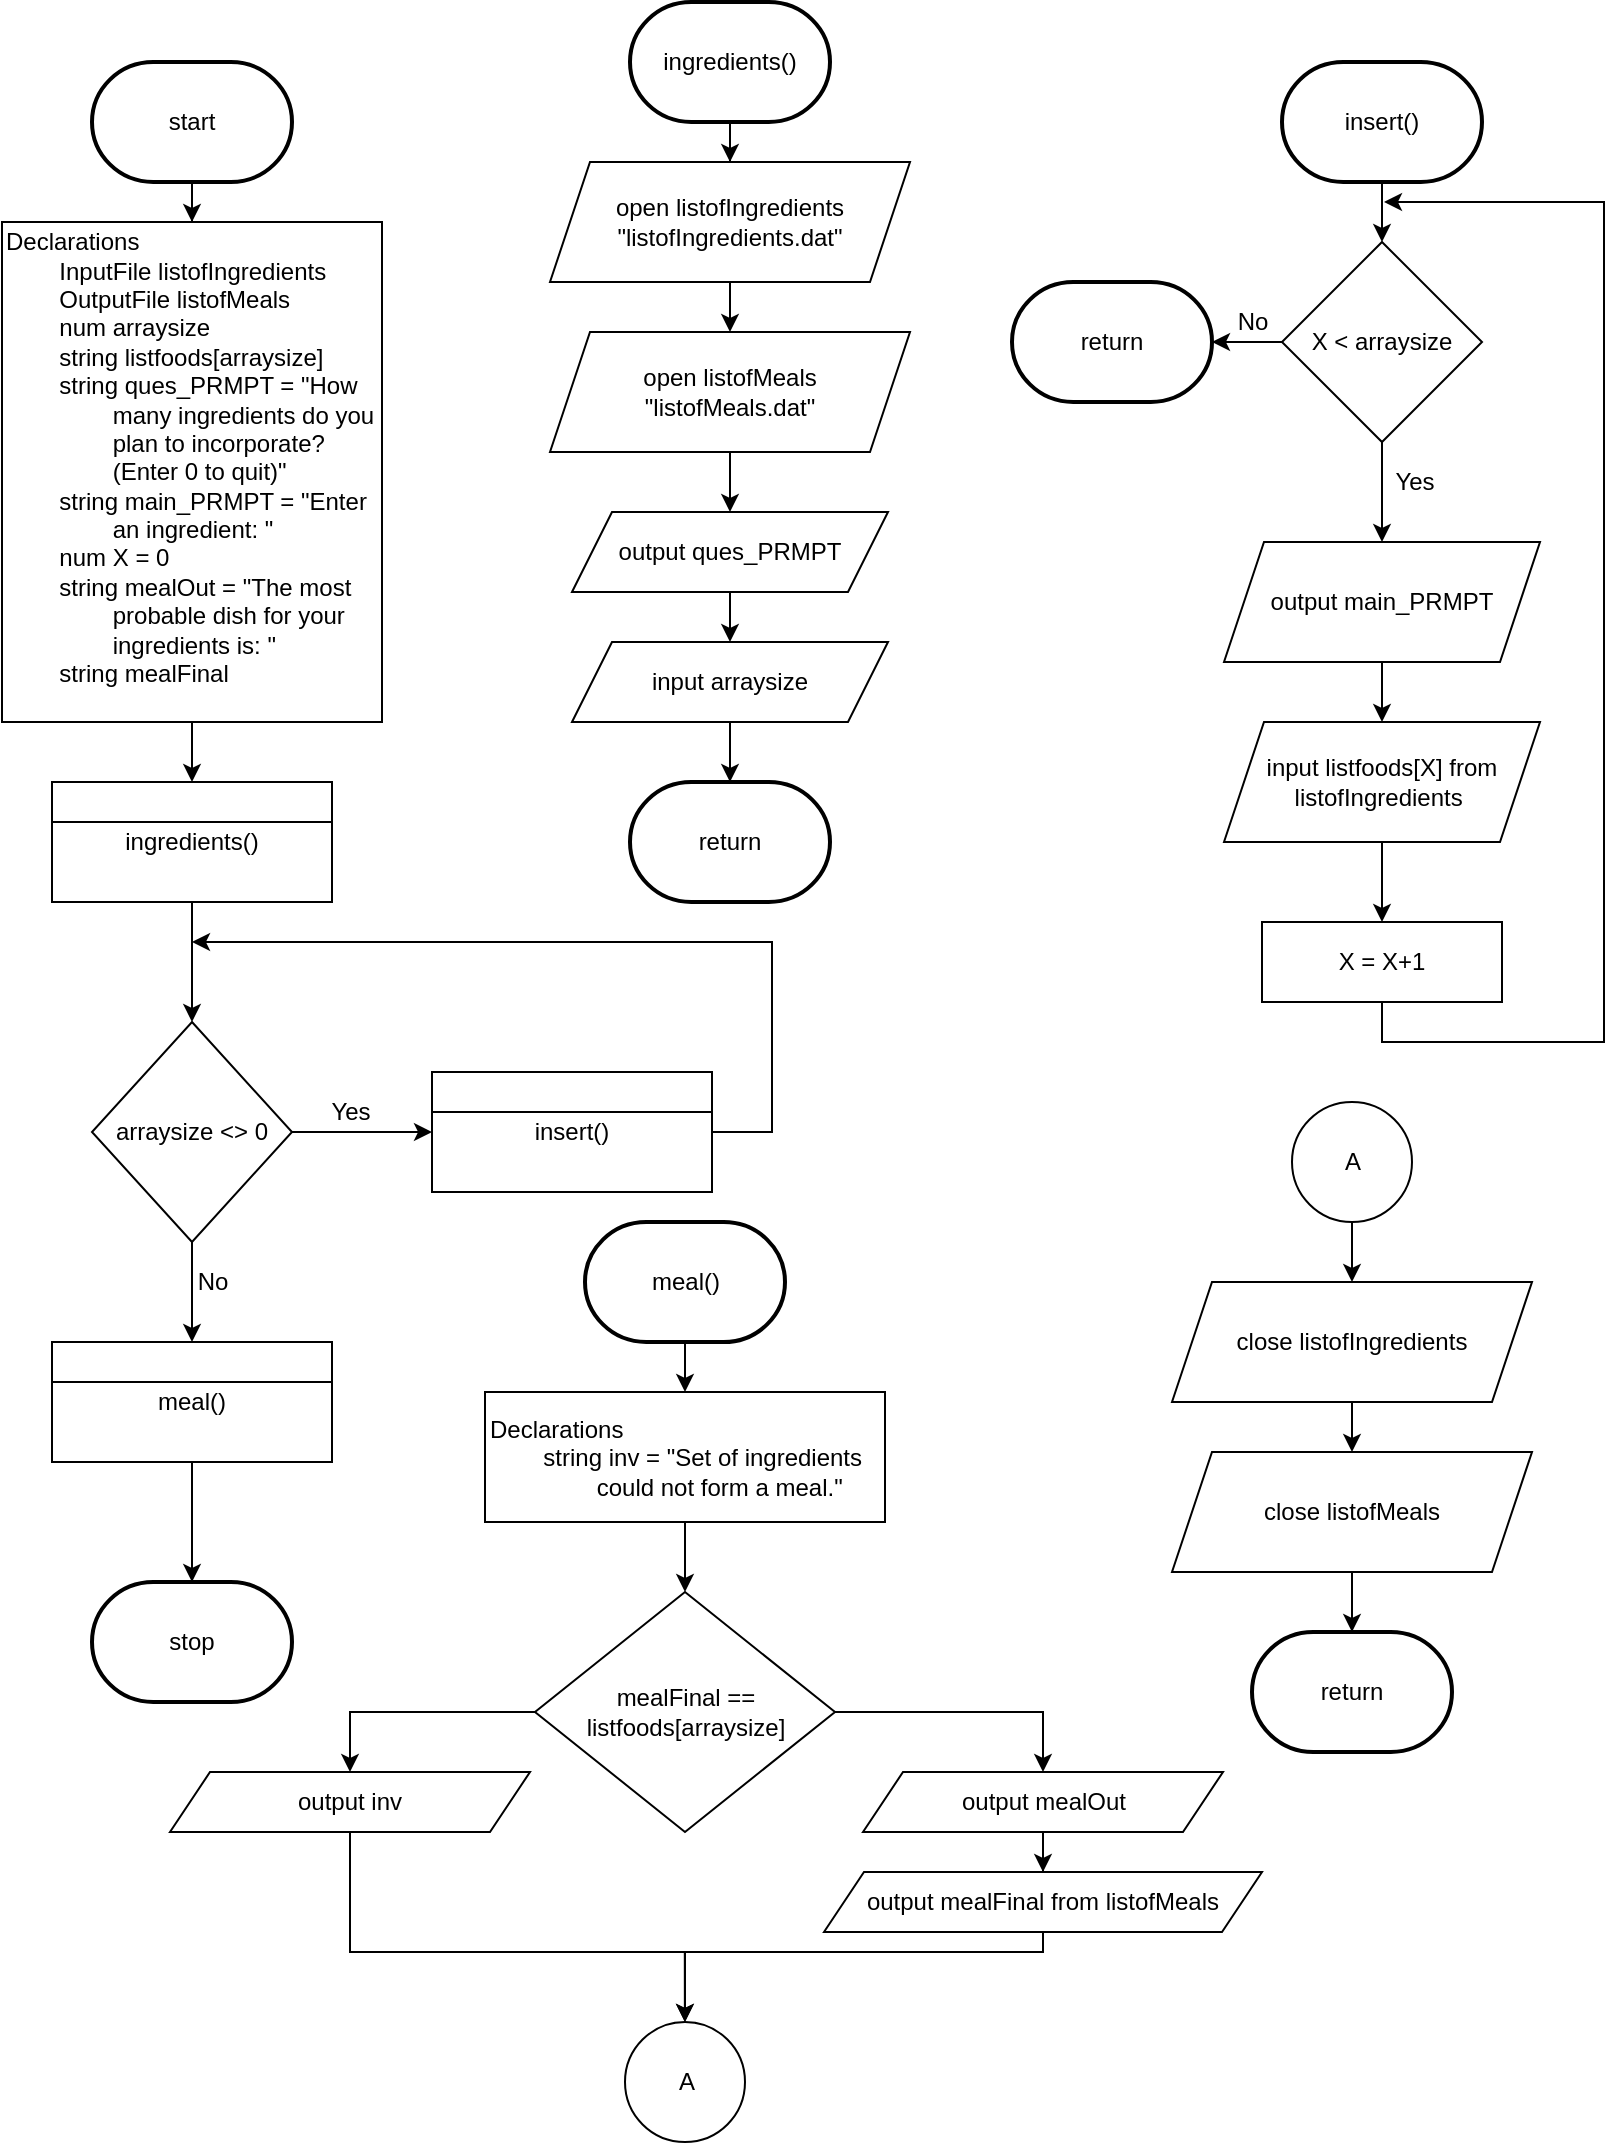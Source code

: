 <mxfile version="20.8.8" type="github"><diagram name="Page-1" id="V_jCujnqQdMbBygGrjx3"><mxGraphModel dx="1221" dy="636" grid="1" gridSize="10" guides="1" tooltips="1" connect="1" arrows="1" fold="1" page="1" pageScale="1" pageWidth="850" pageHeight="1100" math="0" shadow="0"><root><mxCell id="0"/><mxCell id="1" parent="0"/><mxCell id="37u4xXOBSYTTcf1YgB7o-165" style="edgeStyle=orthogonalEdgeStyle;rounded=0;orthogonalLoop=1;jettySize=auto;html=1;entryX=0.5;entryY=0;entryDx=0;entryDy=0;" edge="1" parent="1" source="37u4xXOBSYTTcf1YgB7o-1" target="37u4xXOBSYTTcf1YgB7o-2"><mxGeometry relative="1" as="geometry"/></mxCell><mxCell id="37u4xXOBSYTTcf1YgB7o-1" value="start" style="strokeWidth=2;html=1;shape=mxgraph.flowchart.terminator;whiteSpace=wrap;" vertex="1" parent="1"><mxGeometry x="70" y="40" width="100" height="60" as="geometry"/></mxCell><mxCell id="37u4xXOBSYTTcf1YgB7o-85" style="edgeStyle=orthogonalEdgeStyle;rounded=0;orthogonalLoop=1;jettySize=auto;html=1;entryX=0.5;entryY=0;entryDx=0;entryDy=0;" edge="1" parent="1" source="37u4xXOBSYTTcf1YgB7o-2" target="37u4xXOBSYTTcf1YgB7o-3"><mxGeometry relative="1" as="geometry"/></mxCell><mxCell id="37u4xXOBSYTTcf1YgB7o-2" value="Declarations&lt;br&gt;&lt;span style=&quot;white-space: pre;&quot;&gt;&#9;&lt;/span&gt;InputFile listofIngredients&lt;br&gt;&lt;span style=&quot;white-space: pre;&quot;&gt;&#9;&lt;/span&gt;OutputFile listofMeals&lt;br&gt;&lt;span style=&quot;white-space: pre;&quot;&gt;&#9;&lt;/span&gt;num arraysize&lt;br&gt;&lt;span style=&quot;white-space: pre;&quot;&gt;&#9;&lt;/span&gt;string listfoods[arraysize]&amp;nbsp;&lt;br&gt;&lt;span style=&quot;white-space: pre;&quot;&gt;&#9;&lt;/span&gt;string ques_PRMPT = &quot;How &lt;span style=&quot;white-space: pre;&quot;&gt;&#9;&lt;/span&gt;&lt;span style=&quot;white-space: pre;&quot;&gt;&#9;&lt;/span&gt;many ingredients do you &lt;span style=&quot;white-space: pre;&quot;&gt;&#9;&lt;/span&gt;&lt;span style=&quot;white-space: pre;&quot;&gt;&#9;&lt;/span&gt;plan to incorporate? &lt;span style=&quot;white-space: pre;&quot;&gt;&#9;&lt;/span&gt;&lt;span style=&quot;white-space: pre;&quot;&gt;&#9;&lt;/span&gt;(Enter 0 to quit)&quot;&lt;br&gt;&lt;span style=&quot;white-space: pre;&quot;&gt;&#9;&lt;/span&gt;string main_PRMPT = &quot;Enter &lt;span style=&quot;white-space: pre;&quot;&gt;&#9;&lt;/span&gt;&lt;span style=&quot;white-space: pre;&quot;&gt;&#9;&lt;/span&gt;an&amp;nbsp;ingredient: &quot;&lt;br&gt;&lt;span style=&quot;white-space: pre;&quot;&gt;&#9;&lt;/span&gt;num X = 0&lt;br&gt;&lt;span style=&quot;white-space: pre;&quot;&gt;&#9;&lt;/span&gt;string mealOut = &quot;The most &lt;span style=&quot;white-space: pre;&quot;&gt;&#9;&lt;/span&gt;&lt;span style=&quot;white-space: pre;&quot;&gt;&#9;&lt;/span&gt;probable dish for your &lt;span style=&quot;white-space: pre;&quot;&gt;&#9;&lt;/span&gt;&lt;span style=&quot;white-space: pre;&quot;&gt;&#9;&lt;/span&gt;ingredients is: &quot;&lt;br&gt;&lt;span style=&quot;white-space: pre;&quot;&gt;&#9;&lt;/span&gt;string mealFinal&lt;br&gt;&lt;span style=&quot;white-space: pre;&quot;&gt;&#9;&lt;/span&gt;" style="rounded=0;whiteSpace=wrap;html=1;align=left;" vertex="1" parent="1"><mxGeometry x="25" y="120" width="190" height="250" as="geometry"/></mxCell><mxCell id="37u4xXOBSYTTcf1YgB7o-5" value="" style="group" vertex="1" connectable="0" parent="1"><mxGeometry x="50" y="400" width="140" height="60" as="geometry"/></mxCell><mxCell id="37u4xXOBSYTTcf1YgB7o-3" value="ingredients()" style="rounded=0;whiteSpace=wrap;html=1;" vertex="1" parent="37u4xXOBSYTTcf1YgB7o-5"><mxGeometry width="140" height="60" as="geometry"/></mxCell><mxCell id="37u4xXOBSYTTcf1YgB7o-4" value="" style="endArrow=none;html=1;rounded=0;" edge="1" parent="37u4xXOBSYTTcf1YgB7o-5"><mxGeometry width="50" height="50" relative="1" as="geometry"><mxPoint y="20" as="sourcePoint"/><mxPoint x="140" y="20" as="targetPoint"/></mxGeometry></mxCell><mxCell id="37u4xXOBSYTTcf1YgB7o-125" style="edgeStyle=orthogonalEdgeStyle;rounded=0;orthogonalLoop=1;jettySize=auto;html=1;entryX=0.5;entryY=0;entryDx=0;entryDy=0;" edge="1" parent="1" source="37u4xXOBSYTTcf1YgB7o-6" target="37u4xXOBSYTTcf1YgB7o-73"><mxGeometry relative="1" as="geometry"/></mxCell><mxCell id="37u4xXOBSYTTcf1YgB7o-6" value="ingredients()" style="strokeWidth=2;html=1;shape=mxgraph.flowchart.terminator;whiteSpace=wrap;" vertex="1" parent="1"><mxGeometry x="339" y="10" width="100" height="60" as="geometry"/></mxCell><mxCell id="37u4xXOBSYTTcf1YgB7o-7" value="stop" style="strokeWidth=2;html=1;shape=mxgraph.flowchart.terminator;whiteSpace=wrap;" vertex="1" parent="1"><mxGeometry x="70" y="800" width="100" height="60" as="geometry"/></mxCell><mxCell id="37u4xXOBSYTTcf1YgB7o-15" style="edgeStyle=orthogonalEdgeStyle;rounded=0;orthogonalLoop=1;jettySize=auto;html=1;entryX=0.5;entryY=0;entryDx=0;entryDy=0;" edge="1" parent="1" source="37u4xXOBSYTTcf1YgB7o-8" target="37u4xXOBSYTTcf1YgB7o-9"><mxGeometry relative="1" as="geometry"/></mxCell><mxCell id="37u4xXOBSYTTcf1YgB7o-8" value="output ques_PRMPT" style="shape=parallelogram;perimeter=parallelogramPerimeter;whiteSpace=wrap;html=1;fixedSize=1;" vertex="1" parent="1"><mxGeometry x="310" y="265" width="158" height="40" as="geometry"/></mxCell><mxCell id="37u4xXOBSYTTcf1YgB7o-16" style="edgeStyle=orthogonalEdgeStyle;rounded=0;orthogonalLoop=1;jettySize=auto;html=1;entryX=0.5;entryY=0;entryDx=0;entryDy=0;entryPerimeter=0;" edge="1" parent="1" source="37u4xXOBSYTTcf1YgB7o-9" target="37u4xXOBSYTTcf1YgB7o-10"><mxGeometry relative="1" as="geometry"/></mxCell><mxCell id="37u4xXOBSYTTcf1YgB7o-9" value="input arraysize" style="shape=parallelogram;perimeter=parallelogramPerimeter;whiteSpace=wrap;html=1;fixedSize=1;" vertex="1" parent="1"><mxGeometry x="310" y="330" width="158" height="40" as="geometry"/></mxCell><mxCell id="37u4xXOBSYTTcf1YgB7o-10" value="return" style="strokeWidth=2;html=1;shape=mxgraph.flowchart.terminator;whiteSpace=wrap;" vertex="1" parent="1"><mxGeometry x="339" y="400" width="100" height="60" as="geometry"/></mxCell><mxCell id="37u4xXOBSYTTcf1YgB7o-17" value="" style="group" vertex="1" connectable="0" parent="1"><mxGeometry x="240" y="545" width="140" height="60" as="geometry"/></mxCell><mxCell id="37u4xXOBSYTTcf1YgB7o-18" value="insert()" style="rounded=0;whiteSpace=wrap;html=1;" vertex="1" parent="37u4xXOBSYTTcf1YgB7o-17"><mxGeometry width="140" height="60" as="geometry"/></mxCell><mxCell id="37u4xXOBSYTTcf1YgB7o-19" value="" style="endArrow=none;html=1;rounded=0;" edge="1" parent="37u4xXOBSYTTcf1YgB7o-17"><mxGeometry width="50" height="50" relative="1" as="geometry"><mxPoint y="20" as="sourcePoint"/><mxPoint x="140" y="20" as="targetPoint"/></mxGeometry></mxCell><mxCell id="37u4xXOBSYTTcf1YgB7o-45" style="edgeStyle=orthogonalEdgeStyle;rounded=0;orthogonalLoop=1;jettySize=auto;html=1;entryX=0.5;entryY=0;entryDx=0;entryDy=0;" edge="1" parent="1" source="37u4xXOBSYTTcf1YgB7o-23" target="37u4xXOBSYTTcf1YgB7o-28"><mxGeometry relative="1" as="geometry"/></mxCell><mxCell id="37u4xXOBSYTTcf1YgB7o-23" value="insert()" style="strokeWidth=2;html=1;shape=mxgraph.flowchart.terminator;whiteSpace=wrap;" vertex="1" parent="1"><mxGeometry x="665" y="40" width="100" height="60" as="geometry"/></mxCell><mxCell id="37u4xXOBSYTTcf1YgB7o-40" style="edgeStyle=orthogonalEdgeStyle;rounded=0;orthogonalLoop=1;jettySize=auto;html=1;entryX=0.5;entryY=0;entryDx=0;entryDy=0;" edge="1" parent="1" source="37u4xXOBSYTTcf1YgB7o-24" target="37u4xXOBSYTTcf1YgB7o-29"><mxGeometry relative="1" as="geometry"/></mxCell><mxCell id="37u4xXOBSYTTcf1YgB7o-24" value="output main_PRMPT" style="shape=parallelogram;perimeter=parallelogramPerimeter;whiteSpace=wrap;html=1;fixedSize=1;" vertex="1" parent="1"><mxGeometry x="636" y="280" width="158" height="60" as="geometry"/></mxCell><mxCell id="37u4xXOBSYTTcf1YgB7o-87" style="edgeStyle=orthogonalEdgeStyle;rounded=0;orthogonalLoop=1;jettySize=auto;html=1;entryX=0;entryY=0.5;entryDx=0;entryDy=0;" edge="1" parent="1" source="37u4xXOBSYTTcf1YgB7o-26" target="37u4xXOBSYTTcf1YgB7o-18"><mxGeometry relative="1" as="geometry"/></mxCell><mxCell id="37u4xXOBSYTTcf1YgB7o-90" style="edgeStyle=orthogonalEdgeStyle;rounded=0;orthogonalLoop=1;jettySize=auto;html=1;entryX=0.5;entryY=0;entryDx=0;entryDy=0;" edge="1" parent="1" source="37u4xXOBSYTTcf1YgB7o-26" target="37u4xXOBSYTTcf1YgB7o-69"><mxGeometry relative="1" as="geometry"/></mxCell><mxCell id="37u4xXOBSYTTcf1YgB7o-26" value="arraysize &amp;lt;&amp;gt; 0" style="rhombus;whiteSpace=wrap;html=1;" vertex="1" parent="1"><mxGeometry x="70" y="520" width="100" height="110" as="geometry"/></mxCell><mxCell id="37u4xXOBSYTTcf1YgB7o-39" style="edgeStyle=orthogonalEdgeStyle;rounded=0;orthogonalLoop=1;jettySize=auto;html=1;entryX=0.5;entryY=0;entryDx=0;entryDy=0;" edge="1" parent="1" source="37u4xXOBSYTTcf1YgB7o-28" target="37u4xXOBSYTTcf1YgB7o-24"><mxGeometry relative="1" as="geometry"/></mxCell><mxCell id="37u4xXOBSYTTcf1YgB7o-66" style="edgeStyle=orthogonalEdgeStyle;rounded=0;orthogonalLoop=1;jettySize=auto;html=1;entryX=1;entryY=0.5;entryDx=0;entryDy=0;entryPerimeter=0;" edge="1" parent="1" source="37u4xXOBSYTTcf1YgB7o-28" target="37u4xXOBSYTTcf1YgB7o-52"><mxGeometry relative="1" as="geometry"/></mxCell><mxCell id="37u4xXOBSYTTcf1YgB7o-28" value="X &amp;lt; arraysize" style="rhombus;whiteSpace=wrap;html=1;" vertex="1" parent="1"><mxGeometry x="665" y="130" width="100" height="100" as="geometry"/></mxCell><mxCell id="37u4xXOBSYTTcf1YgB7o-126" style="edgeStyle=orthogonalEdgeStyle;rounded=0;orthogonalLoop=1;jettySize=auto;html=1;entryX=0.5;entryY=0;entryDx=0;entryDy=0;" edge="1" parent="1" source="37u4xXOBSYTTcf1YgB7o-29" target="37u4xXOBSYTTcf1YgB7o-38"><mxGeometry relative="1" as="geometry"/></mxCell><mxCell id="37u4xXOBSYTTcf1YgB7o-29" value="input listfoods[X] from listofIngredients&amp;nbsp;" style="shape=parallelogram;perimeter=parallelogramPerimeter;whiteSpace=wrap;html=1;fixedSize=1;" vertex="1" parent="1"><mxGeometry x="636" y="370" width="158" height="60" as="geometry"/></mxCell><mxCell id="37u4xXOBSYTTcf1YgB7o-49" style="edgeStyle=orthogonalEdgeStyle;rounded=0;orthogonalLoop=1;jettySize=auto;html=1;" edge="1" parent="1" source="37u4xXOBSYTTcf1YgB7o-38"><mxGeometry relative="1" as="geometry"><mxPoint x="716" y="110" as="targetPoint"/><Array as="points"><mxPoint x="715" y="530"/><mxPoint x="826" y="530"/><mxPoint x="826" y="110"/></Array></mxGeometry></mxCell><mxCell id="37u4xXOBSYTTcf1YgB7o-38" value="X = X+1" style="rounded=0;whiteSpace=wrap;html=1;" vertex="1" parent="1"><mxGeometry x="655" y="470" width="120" height="40" as="geometry"/></mxCell><mxCell id="37u4xXOBSYTTcf1YgB7o-50" value="Yes" style="text;html=1;align=center;verticalAlign=middle;resizable=0;points=[];autosize=1;strokeColor=none;fillColor=none;" vertex="1" parent="1"><mxGeometry x="711" y="235" width="40" height="30" as="geometry"/></mxCell><mxCell id="37u4xXOBSYTTcf1YgB7o-52" value="return" style="strokeWidth=2;html=1;shape=mxgraph.flowchart.terminator;whiteSpace=wrap;" vertex="1" parent="1"><mxGeometry x="530" y="150" width="100" height="60" as="geometry"/></mxCell><mxCell id="37u4xXOBSYTTcf1YgB7o-67" value="No" style="text;html=1;align=center;verticalAlign=middle;resizable=0;points=[];autosize=1;strokeColor=none;fillColor=none;" vertex="1" parent="1"><mxGeometry x="630" y="155" width="40" height="30" as="geometry"/></mxCell><mxCell id="37u4xXOBSYTTcf1YgB7o-68" value="" style="group" vertex="1" connectable="0" parent="1"><mxGeometry x="50" y="680" width="140" height="60" as="geometry"/></mxCell><mxCell id="37u4xXOBSYTTcf1YgB7o-69" value="meal()" style="rounded=0;whiteSpace=wrap;html=1;" vertex="1" parent="37u4xXOBSYTTcf1YgB7o-68"><mxGeometry width="140" height="60" as="geometry"/></mxCell><mxCell id="37u4xXOBSYTTcf1YgB7o-70" value="" style="endArrow=none;html=1;rounded=0;" edge="1" parent="37u4xXOBSYTTcf1YgB7o-68"><mxGeometry width="50" height="50" relative="1" as="geometry"><mxPoint y="20" as="sourcePoint"/><mxPoint x="140" y="20" as="targetPoint"/></mxGeometry></mxCell><mxCell id="37u4xXOBSYTTcf1YgB7o-152" style="edgeStyle=orthogonalEdgeStyle;rounded=0;orthogonalLoop=1;jettySize=auto;html=1;entryX=0.5;entryY=0;entryDx=0;entryDy=0;" edge="1" parent="1" source="37u4xXOBSYTTcf1YgB7o-71" target="37u4xXOBSYTTcf1YgB7o-151"><mxGeometry relative="1" as="geometry"/></mxCell><mxCell id="37u4xXOBSYTTcf1YgB7o-71" value="meal()" style="strokeWidth=2;html=1;shape=mxgraph.flowchart.terminator;whiteSpace=wrap;" vertex="1" parent="1"><mxGeometry x="316.5" y="620" width="100" height="60" as="geometry"/></mxCell><mxCell id="37u4xXOBSYTTcf1YgB7o-124" style="edgeStyle=orthogonalEdgeStyle;rounded=0;orthogonalLoop=1;jettySize=auto;html=1;entryX=0.5;entryY=0;entryDx=0;entryDy=0;" edge="1" parent="1" source="37u4xXOBSYTTcf1YgB7o-73" target="37u4xXOBSYTTcf1YgB7o-74"><mxGeometry relative="1" as="geometry"/></mxCell><mxCell id="37u4xXOBSYTTcf1YgB7o-73" value="open listofIngredients&lt;br&gt;&quot;listofIngredients.dat&quot;" style="shape=parallelogram;perimeter=parallelogramPerimeter;whiteSpace=wrap;html=1;fixedSize=1;" vertex="1" parent="1"><mxGeometry x="299" y="90" width="180" height="60" as="geometry"/></mxCell><mxCell id="37u4xXOBSYTTcf1YgB7o-123" style="edgeStyle=orthogonalEdgeStyle;rounded=0;orthogonalLoop=1;jettySize=auto;html=1;entryX=0.5;entryY=0;entryDx=0;entryDy=0;" edge="1" parent="1" source="37u4xXOBSYTTcf1YgB7o-74" target="37u4xXOBSYTTcf1YgB7o-8"><mxGeometry relative="1" as="geometry"/></mxCell><mxCell id="37u4xXOBSYTTcf1YgB7o-74" value="open listofMeals&lt;br&gt;&quot;listofMeals.dat&quot;" style="shape=parallelogram;perimeter=parallelogramPerimeter;whiteSpace=wrap;html=1;fixedSize=1;" vertex="1" parent="1"><mxGeometry x="299" y="175" width="180" height="60" as="geometry"/></mxCell><mxCell id="37u4xXOBSYTTcf1YgB7o-86" style="edgeStyle=orthogonalEdgeStyle;rounded=0;orthogonalLoop=1;jettySize=auto;html=1;entryX=0.5;entryY=0;entryDx=0;entryDy=0;" edge="1" parent="1" source="37u4xXOBSYTTcf1YgB7o-3" target="37u4xXOBSYTTcf1YgB7o-26"><mxGeometry relative="1" as="geometry"/></mxCell><mxCell id="37u4xXOBSYTTcf1YgB7o-89" style="edgeStyle=orthogonalEdgeStyle;rounded=0;orthogonalLoop=1;jettySize=auto;html=1;" edge="1" parent="1" source="37u4xXOBSYTTcf1YgB7o-18"><mxGeometry relative="1" as="geometry"><mxPoint x="120" y="480" as="targetPoint"/><Array as="points"><mxPoint x="410" y="575"/><mxPoint x="410" y="480"/></Array></mxGeometry></mxCell><mxCell id="37u4xXOBSYTTcf1YgB7o-91" value="Yes" style="text;html=1;align=center;verticalAlign=middle;resizable=0;points=[];autosize=1;strokeColor=none;fillColor=none;" vertex="1" parent="1"><mxGeometry x="179" y="550" width="40" height="30" as="geometry"/></mxCell><mxCell id="37u4xXOBSYTTcf1YgB7o-92" value="No" style="text;html=1;align=center;verticalAlign=middle;resizable=0;points=[];autosize=1;strokeColor=none;fillColor=none;" vertex="1" parent="1"><mxGeometry x="110" y="635" width="40" height="30" as="geometry"/></mxCell><mxCell id="37u4xXOBSYTTcf1YgB7o-93" style="edgeStyle=orthogonalEdgeStyle;rounded=0;orthogonalLoop=1;jettySize=auto;html=1;entryX=0.5;entryY=0;entryDx=0;entryDy=0;entryPerimeter=0;" edge="1" parent="1" source="37u4xXOBSYTTcf1YgB7o-69" target="37u4xXOBSYTTcf1YgB7o-7"><mxGeometry relative="1" as="geometry"/></mxCell><mxCell id="37u4xXOBSYTTcf1YgB7o-105" style="edgeStyle=orthogonalEdgeStyle;rounded=0;orthogonalLoop=1;jettySize=auto;html=1;entryX=0.5;entryY=0;entryDx=0;entryDy=0;" edge="1" parent="1" source="37u4xXOBSYTTcf1YgB7o-98" target="37u4xXOBSYTTcf1YgB7o-99"><mxGeometry relative="1" as="geometry"/></mxCell><mxCell id="37u4xXOBSYTTcf1YgB7o-98" value="close listofIngredients" style="shape=parallelogram;perimeter=parallelogramPerimeter;whiteSpace=wrap;html=1;fixedSize=1;" vertex="1" parent="1"><mxGeometry x="610" y="650" width="180" height="60" as="geometry"/></mxCell><mxCell id="37u4xXOBSYTTcf1YgB7o-106" style="edgeStyle=orthogonalEdgeStyle;rounded=0;orthogonalLoop=1;jettySize=auto;html=1;entryX=0.5;entryY=0;entryDx=0;entryDy=0;entryPerimeter=0;" edge="1" parent="1" source="37u4xXOBSYTTcf1YgB7o-99" target="37u4xXOBSYTTcf1YgB7o-100"><mxGeometry relative="1" as="geometry"/></mxCell><mxCell id="37u4xXOBSYTTcf1YgB7o-99" value="close listofMeals" style="shape=parallelogram;perimeter=parallelogramPerimeter;whiteSpace=wrap;html=1;fixedSize=1;" vertex="1" parent="1"><mxGeometry x="610" y="735" width="180" height="60" as="geometry"/></mxCell><mxCell id="37u4xXOBSYTTcf1YgB7o-100" value="return" style="strokeWidth=2;html=1;shape=mxgraph.flowchart.terminator;whiteSpace=wrap;" vertex="1" parent="1"><mxGeometry x="650" y="825" width="100" height="60" as="geometry"/></mxCell><mxCell id="37u4xXOBSYTTcf1YgB7o-133" value="" style="group" vertex="1" connectable="0" parent="1"><mxGeometry x="336.5" y="1020" width="60" height="60" as="geometry"/></mxCell><mxCell id="37u4xXOBSYTTcf1YgB7o-131" value="" style="verticalLabelPosition=bottom;verticalAlign=top;html=1;shape=mxgraph.flowchart.on-page_reference;" vertex="1" parent="37u4xXOBSYTTcf1YgB7o-133"><mxGeometry width="60" height="60" as="geometry"/></mxCell><mxCell id="37u4xXOBSYTTcf1YgB7o-132" value="A" style="text;html=1;align=center;verticalAlign=middle;resizable=0;points=[];autosize=1;strokeColor=none;fillColor=none;" vertex="1" parent="37u4xXOBSYTTcf1YgB7o-133"><mxGeometry x="15" y="15" width="30" height="30" as="geometry"/></mxCell><mxCell id="37u4xXOBSYTTcf1YgB7o-134" value="" style="group" vertex="1" connectable="0" parent="1"><mxGeometry x="670" y="560" width="60" height="60" as="geometry"/></mxCell><mxCell id="37u4xXOBSYTTcf1YgB7o-135" value="" style="verticalLabelPosition=bottom;verticalAlign=top;html=1;shape=mxgraph.flowchart.on-page_reference;" vertex="1" parent="37u4xXOBSYTTcf1YgB7o-134"><mxGeometry width="60" height="60" as="geometry"/></mxCell><mxCell id="37u4xXOBSYTTcf1YgB7o-136" value="A" style="text;html=1;align=center;verticalAlign=middle;resizable=0;points=[];autosize=1;strokeColor=none;fillColor=none;" vertex="1" parent="37u4xXOBSYTTcf1YgB7o-134"><mxGeometry x="15" y="15" width="30" height="30" as="geometry"/></mxCell><mxCell id="37u4xXOBSYTTcf1YgB7o-156" style="edgeStyle=orthogonalEdgeStyle;rounded=0;orthogonalLoop=1;jettySize=auto;html=1;entryX=0.5;entryY=0;entryDx=0;entryDy=0;" edge="1" parent="1" source="37u4xXOBSYTTcf1YgB7o-137" target="37u4xXOBSYTTcf1YgB7o-139"><mxGeometry relative="1" as="geometry"/></mxCell><mxCell id="37u4xXOBSYTTcf1YgB7o-137" value="output mealOut" style="shape=parallelogram;perimeter=parallelogramPerimeter;whiteSpace=wrap;html=1;fixedSize=1;" vertex="1" parent="1"><mxGeometry x="455.5" y="895" width="180" height="30" as="geometry"/></mxCell><mxCell id="37u4xXOBSYTTcf1YgB7o-162" style="edgeStyle=orthogonalEdgeStyle;rounded=0;orthogonalLoop=1;jettySize=auto;html=1;" edge="1" parent="1" source="37u4xXOBSYTTcf1YgB7o-139"><mxGeometry relative="1" as="geometry"><mxPoint x="366.444" y="1020" as="targetPoint"/><Array as="points"><mxPoint x="546" y="985"/><mxPoint x="366" y="985"/></Array></mxGeometry></mxCell><mxCell id="37u4xXOBSYTTcf1YgB7o-139" value="output mealFinal from listofMeals" style="shape=parallelogram;perimeter=parallelogramPerimeter;whiteSpace=wrap;html=1;fixedSize=1;" vertex="1" parent="1"><mxGeometry x="436" y="945" width="219" height="30" as="geometry"/></mxCell><mxCell id="37u4xXOBSYTTcf1YgB7o-154" style="edgeStyle=orthogonalEdgeStyle;rounded=0;orthogonalLoop=1;jettySize=auto;html=1;entryX=0.5;entryY=0;entryDx=0;entryDy=0;" edge="1" parent="1" source="37u4xXOBSYTTcf1YgB7o-150" target="37u4xXOBSYTTcf1YgB7o-137"><mxGeometry relative="1" as="geometry"/></mxCell><mxCell id="37u4xXOBSYTTcf1YgB7o-158" style="edgeStyle=orthogonalEdgeStyle;rounded=0;orthogonalLoop=1;jettySize=auto;html=1;entryX=0.5;entryY=0;entryDx=0;entryDy=0;" edge="1" parent="1" source="37u4xXOBSYTTcf1YgB7o-150" target="37u4xXOBSYTTcf1YgB7o-157"><mxGeometry relative="1" as="geometry"/></mxCell><mxCell id="37u4xXOBSYTTcf1YgB7o-150" value="mealFinal == listfoods[arraysize]" style="rhombus;whiteSpace=wrap;html=1;" vertex="1" parent="1"><mxGeometry x="291.5" y="805" width="150" height="120" as="geometry"/></mxCell><mxCell id="37u4xXOBSYTTcf1YgB7o-153" style="edgeStyle=orthogonalEdgeStyle;rounded=0;orthogonalLoop=1;jettySize=auto;html=1;entryX=0.5;entryY=0;entryDx=0;entryDy=0;" edge="1" parent="1" source="37u4xXOBSYTTcf1YgB7o-151" target="37u4xXOBSYTTcf1YgB7o-150"><mxGeometry relative="1" as="geometry"/></mxCell><mxCell id="37u4xXOBSYTTcf1YgB7o-151" value="Declarations&lt;br&gt;&lt;span style=&quot;white-space: pre;&quot;&gt;&#9;&lt;/span&gt;string inv = &quot;Set of ingredients &lt;span style=&quot;white-space: pre;&quot;&gt;&#9;&lt;/span&gt;&lt;span style=&quot;white-space: pre;&quot;&gt;&#9;&lt;/span&gt;could not form a meal.&quot;" style="rounded=0;whiteSpace=wrap;html=1;align=left;" vertex="1" parent="1"><mxGeometry x="266.5" y="705" width="200" height="65" as="geometry"/></mxCell><mxCell id="37u4xXOBSYTTcf1YgB7o-159" style="edgeStyle=orthogonalEdgeStyle;rounded=0;orthogonalLoop=1;jettySize=auto;html=1;entryX=0.5;entryY=0;entryDx=0;entryDy=0;entryPerimeter=0;" edge="1" parent="1" source="37u4xXOBSYTTcf1YgB7o-157" target="37u4xXOBSYTTcf1YgB7o-131"><mxGeometry relative="1" as="geometry"><Array as="points"><mxPoint x="199" y="985"/></Array></mxGeometry></mxCell><mxCell id="37u4xXOBSYTTcf1YgB7o-157" value="output inv" style="shape=parallelogram;perimeter=parallelogramPerimeter;whiteSpace=wrap;html=1;fixedSize=1;" vertex="1" parent="1"><mxGeometry x="109" y="895" width="180" height="30" as="geometry"/></mxCell><mxCell id="37u4xXOBSYTTcf1YgB7o-164" style="edgeStyle=orthogonalEdgeStyle;rounded=0;orthogonalLoop=1;jettySize=auto;html=1;entryX=0.5;entryY=0;entryDx=0;entryDy=0;" edge="1" parent="1" source="37u4xXOBSYTTcf1YgB7o-135" target="37u4xXOBSYTTcf1YgB7o-98"><mxGeometry relative="1" as="geometry"/></mxCell></root></mxGraphModel></diagram></mxfile>
